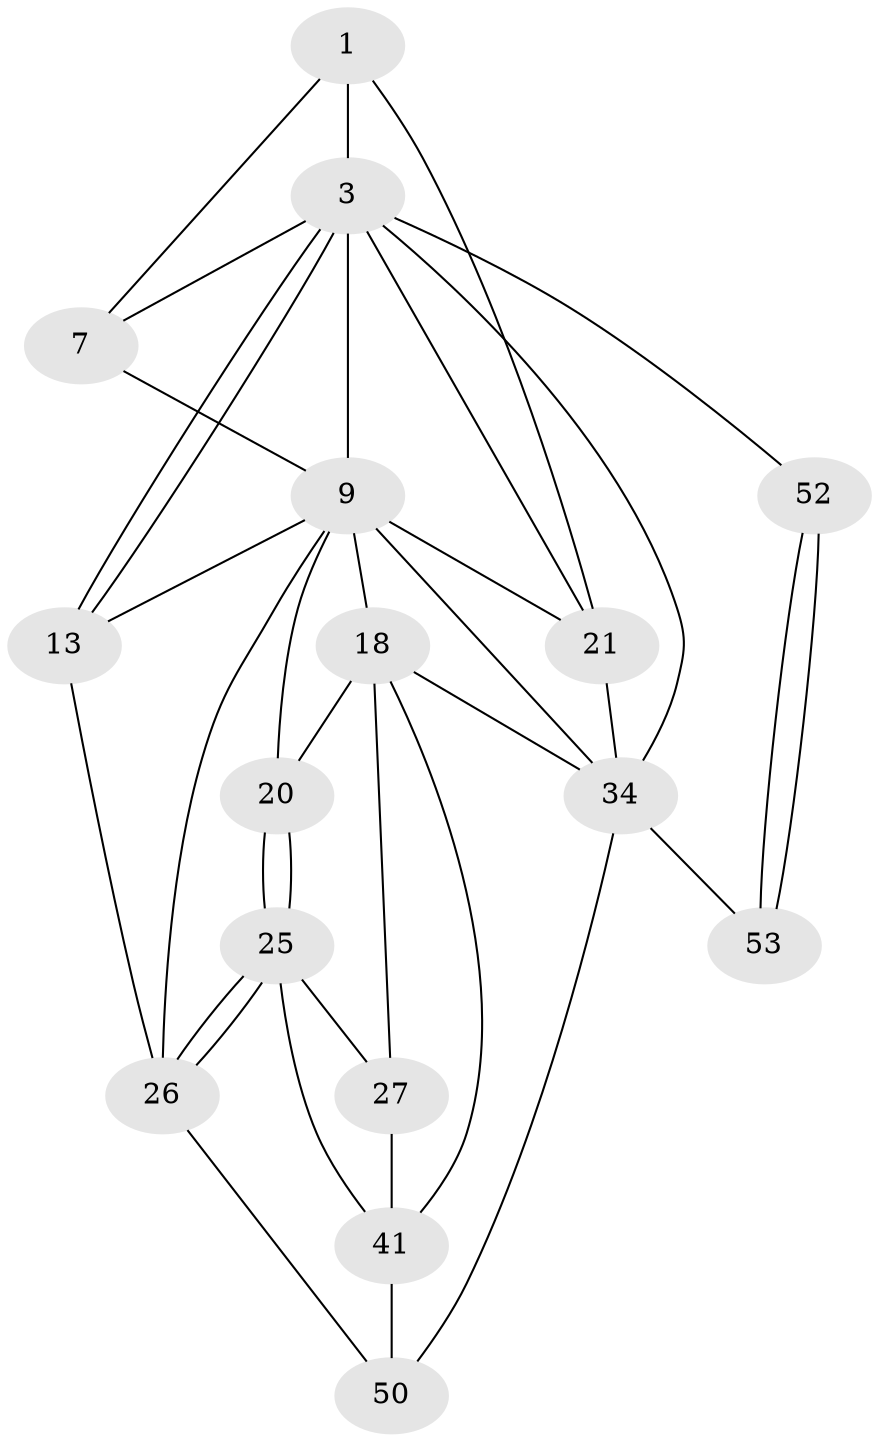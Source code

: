// original degree distribution, {3: 0.037037037037037035, 6: 0.18518518518518517, 4: 0.2222222222222222, 5: 0.5555555555555556}
// Generated by graph-tools (version 1.1) at 2025/21/03/04/25 18:21:34]
// undirected, 16 vertices, 36 edges
graph export_dot {
graph [start="1"]
  node [color=gray90,style=filled];
  1 [pos="+0.7872957878093922+0",super="+6+2"];
  3 [pos="+0+0",super="+4+47"];
  7 [pos="+0.7404578301576632+0.29102953149314365",super="+8"];
  9 [pos="+0.47432794760044866+0.22815974239870376",super="+10+12"];
  13 [pos="+0+0.3456803402238803",super="+16"];
  18 [pos="+0.5968096973465375+0.4763010029390662",super="+19+31"];
  20 [pos="+0.3347458812246831+0.3885925790895272"];
  21 [pos="+1+0.24865096751487484",super="+29+22"];
  25 [pos="+0.1296755224301283+0.6103503890480729",super="+28"];
  26 [pos="+0.12609134259963087+0.6103894351536371",super="+43"];
  27 [pos="+0.3412814402113108+0.5868869826023649",super="+33"];
  34 [pos="+0.7430079521165549+0.7895951288464425",super="+48+35"];
  41 [pos="+0.3094650685596891+0.8249897096919648",super="+46"];
  50 [pos="+0.34338380834791854+0.9969708761999019"];
  52 [pos="+1+1"];
  53 [pos="+0.9618076975261226+1"];
  1 -- 7;
  1 -- 3 [weight=2];
  1 -- 21 [weight=2];
  3 -- 13 [weight=3];
  3 -- 13;
  3 -- 9;
  3 -- 7;
  3 -- 21;
  3 -- 52 [weight=2];
  3 -- 34;
  7 -- 9 [weight=2];
  9 -- 20;
  9 -- 26;
  9 -- 18;
  9 -- 34;
  9 -- 13;
  9 -- 21;
  13 -- 26;
  18 -- 27 [weight=2];
  18 -- 20;
  18 -- 41;
  18 -- 34;
  20 -- 25;
  20 -- 25;
  21 -- 34;
  25 -- 26 [weight=2];
  25 -- 26;
  25 -- 27 [weight=2];
  25 -- 41;
  26 -- 50;
  27 -- 41;
  34 -- 53 [weight=2];
  34 -- 50;
  41 -- 50;
  52 -- 53;
  52 -- 53;
}
